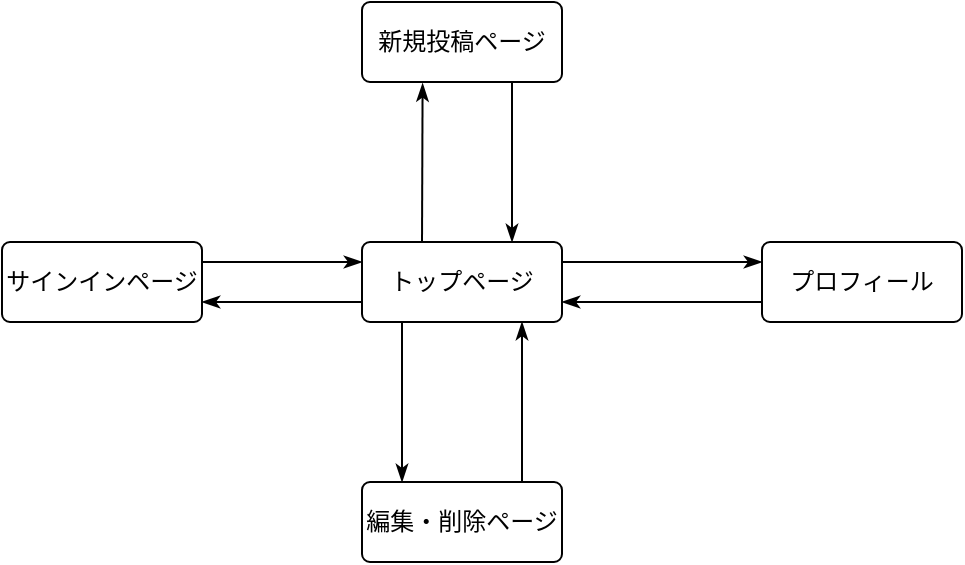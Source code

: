 <mxfile>
    <diagram id="LHlnfKBOKUG1vg3ZCwya" name="ページ2">
        <mxGraphModel dx="636" dy="689" grid="1" gridSize="10" guides="1" tooltips="1" connect="1" arrows="1" fold="1" page="1" pageScale="1" pageWidth="827" pageHeight="1169" math="0" shadow="0">
            <root>
                <mxCell id="0"/>
                <mxCell id="1" parent="0"/>
                <mxCell id="aM3_J60MkiPRGD_GQdW7-1" value="トップページ" style="rounded=1;arcSize=10;whiteSpace=wrap;html=1;align=center;" parent="1" vertex="1">
                    <mxGeometry x="230" y="230" width="100" height="40" as="geometry"/>
                </mxCell>
                <mxCell id="aM3_J60MkiPRGD_GQdW7-2" value="新規投稿ページ" style="rounded=1;arcSize=10;whiteSpace=wrap;html=1;align=center;" parent="1" vertex="1">
                    <mxGeometry x="230" y="110" width="100" height="40" as="geometry"/>
                </mxCell>
                <mxCell id="aM3_J60MkiPRGD_GQdW7-4" value="" style="endArrow=classicThin;html=1;rounded=1;entryX=0.303;entryY=1.018;entryDx=0;entryDy=0;entryPerimeter=0;exitX=0.3;exitY=0;exitDx=0;exitDy=0;exitPerimeter=0;startArrow=none;startFill=0;endFill=1;" parent="1" source="aM3_J60MkiPRGD_GQdW7-1" target="aM3_J60MkiPRGD_GQdW7-2" edge="1">
                    <mxGeometry relative="1" as="geometry">
                        <mxPoint x="260" y="220" as="sourcePoint"/>
                        <mxPoint x="380" y="250" as="targetPoint"/>
                    </mxGeometry>
                </mxCell>
                <mxCell id="aM3_J60MkiPRGD_GQdW7-6" style="edgeStyle=none;rounded=1;html=1;entryX=0.75;entryY=1;entryDx=0;entryDy=0;startArrow=classicThin;startFill=1;endArrow=none;endFill=0;exitX=0.75;exitY=0;exitDx=0;exitDy=0;" parent="1" source="aM3_J60MkiPRGD_GQdW7-1" target="aM3_J60MkiPRGD_GQdW7-2" edge="1">
                    <mxGeometry relative="1" as="geometry">
                        <mxPoint x="305" y="220" as="sourcePoint"/>
                    </mxGeometry>
                </mxCell>
                <mxCell id="aM3_J60MkiPRGD_GQdW7-7" value="プロフィール" style="rounded=1;arcSize=10;whiteSpace=wrap;html=1;align=center;" parent="1" vertex="1">
                    <mxGeometry x="430" y="230" width="100" height="40" as="geometry"/>
                </mxCell>
                <mxCell id="aM3_J60MkiPRGD_GQdW7-8" style="edgeStyle=none;rounded=1;html=1;entryX=1;entryY=0.25;entryDx=0;entryDy=0;startArrow=classicThin;startFill=1;endArrow=none;endFill=0;exitX=0;exitY=0.25;exitDx=0;exitDy=0;" parent="1" source="aM3_J60MkiPRGD_GQdW7-7" target="aM3_J60MkiPRGD_GQdW7-1" edge="1">
                    <mxGeometry relative="1" as="geometry">
                        <mxPoint x="380" y="280" as="sourcePoint"/>
                        <mxPoint x="380" y="200" as="targetPoint"/>
                    </mxGeometry>
                </mxCell>
                <mxCell id="aM3_J60MkiPRGD_GQdW7-9" style="edgeStyle=none;rounded=1;html=1;startArrow=classicThin;startFill=1;endArrow=none;endFill=0;exitX=1;exitY=0.75;exitDx=0;exitDy=0;entryX=0;entryY=0.75;entryDx=0;entryDy=0;" parent="1" source="aM3_J60MkiPRGD_GQdW7-1" target="aM3_J60MkiPRGD_GQdW7-7" edge="1">
                    <mxGeometry relative="1" as="geometry">
                        <mxPoint x="440" y="250" as="sourcePoint"/>
                        <mxPoint x="420" y="350" as="targetPoint"/>
                    </mxGeometry>
                </mxCell>
                <mxCell id="aM3_J60MkiPRGD_GQdW7-10" value="サインインページ" style="rounded=1;arcSize=10;whiteSpace=wrap;html=1;align=center;" parent="1" vertex="1">
                    <mxGeometry x="50" y="230" width="100" height="40" as="geometry"/>
                </mxCell>
                <mxCell id="aM3_J60MkiPRGD_GQdW7-11" style="edgeStyle=none;rounded=1;html=1;startArrow=classicThin;startFill=1;endArrow=none;endFill=0;exitX=1;exitY=0.75;exitDx=0;exitDy=0;entryX=0;entryY=0.75;entryDx=0;entryDy=0;" parent="1" target="aM3_J60MkiPRGD_GQdW7-1" edge="1">
                    <mxGeometry relative="1" as="geometry">
                        <mxPoint x="150" y="260" as="sourcePoint"/>
                        <mxPoint x="250" y="260" as="targetPoint"/>
                        <Array as="points">
                            <mxPoint x="180" y="260"/>
                        </Array>
                    </mxGeometry>
                </mxCell>
                <mxCell id="aM3_J60MkiPRGD_GQdW7-12" style="edgeStyle=none;rounded=1;html=1;startArrow=none;startFill=0;endArrow=classicThin;endFill=1;exitX=1;exitY=0.75;exitDx=0;exitDy=0;entryX=0;entryY=0.75;entryDx=0;entryDy=0;" parent="1" edge="1">
                    <mxGeometry relative="1" as="geometry">
                        <mxPoint x="150" y="240" as="sourcePoint"/>
                        <mxPoint x="230" y="240" as="targetPoint"/>
                        <Array as="points"/>
                    </mxGeometry>
                </mxCell>
                <mxCell id="aM3_J60MkiPRGD_GQdW7-13" value="編集・削除ページ" style="rounded=1;arcSize=10;whiteSpace=wrap;html=1;align=center;" parent="1" vertex="1">
                    <mxGeometry x="230" y="350" width="100" height="40" as="geometry"/>
                </mxCell>
                <mxCell id="aM3_J60MkiPRGD_GQdW7-14" style="edgeStyle=none;rounded=1;html=1;entryX=0.75;entryY=1;entryDx=0;entryDy=0;startArrow=classicThin;startFill=1;endArrow=none;endFill=0;exitX=0.75;exitY=0;exitDx=0;exitDy=0;" parent="1" edge="1">
                    <mxGeometry relative="1" as="geometry">
                        <mxPoint x="250" y="350" as="sourcePoint"/>
                        <mxPoint x="250" y="270" as="targetPoint"/>
                        <Array as="points">
                            <mxPoint x="250" y="320"/>
                        </Array>
                    </mxGeometry>
                </mxCell>
                <mxCell id="aM3_J60MkiPRGD_GQdW7-15" style="edgeStyle=none;rounded=1;html=1;entryX=0.75;entryY=1;entryDx=0;entryDy=0;startArrow=none;startFill=0;endArrow=classicThin;endFill=1;exitX=0.75;exitY=0;exitDx=0;exitDy=0;" parent="1" edge="1">
                    <mxGeometry relative="1" as="geometry">
                        <mxPoint x="310" y="350" as="sourcePoint"/>
                        <mxPoint x="310" y="270" as="targetPoint"/>
                        <Array as="points">
                            <mxPoint x="310" y="320"/>
                        </Array>
                    </mxGeometry>
                </mxCell>
            </root>
        </mxGraphModel>
    </diagram>
    <diagram id="x7lOP_PbC50wHRPUyGcJ" name="ページ1">
        <mxGraphModel dx="681" dy="739" grid="1" gridSize="10" guides="1" tooltips="1" connect="1" arrows="1" fold="1" page="1" pageScale="1" pageWidth="827" pageHeight="1169" math="0" shadow="0">
            <root>
                <mxCell id="0"/>
                <mxCell id="1" parent="0"/>
                <mxCell id="2" value="users" style="swimlane;fontStyle=0;childLayout=stackLayout;horizontal=1;startSize=26;horizontalStack=0;resizeParent=1;resizeParentMax=0;resizeLast=0;collapsible=1;marginBottom=0;align=center;fontSize=14;" parent="1" vertex="1">
                    <mxGeometry x="170" y="400" width="190" height="86" as="geometry"/>
                </mxCell>
                <mxCell id="4" value="email" style="text;strokeColor=none;fillColor=none;spacingLeft=4;spacingRight=4;overflow=hidden;rotatable=0;points=[[0,0.5],[1,0.5]];portConstraint=eastwest;fontSize=12;" parent="2" vertex="1">
                    <mxGeometry y="26" width="190" height="30" as="geometry"/>
                </mxCell>
                <mxCell id="5" value="encrypted_password" style="text;strokeColor=none;fillColor=none;spacingLeft=4;spacingRight=4;overflow=hidden;rotatable=0;points=[[0,0.5],[1,0.5]];portConstraint=eastwest;fontSize=12;" parent="2" vertex="1">
                    <mxGeometry y="56" width="190" height="30" as="geometry"/>
                </mxCell>
                <mxCell id="6" value="posts" style="swimlane;fontStyle=0;childLayout=stackLayout;horizontal=1;startSize=26;horizontalStack=0;resizeParent=1;resizeParentMax=0;resizeLast=0;collapsible=1;marginBottom=0;align=center;fontSize=14;" parent="1" vertex="1">
                    <mxGeometry x="480" y="400" width="160" height="112" as="geometry"/>
                </mxCell>
                <mxCell id="7" value="user" style="text;strokeColor=none;fillColor=none;spacingLeft=4;spacingRight=4;overflow=hidden;rotatable=0;points=[[0,0.5],[1,0.5]];portConstraint=eastwest;fontSize=12;" parent="6" vertex="1">
                    <mxGeometry y="26" width="160" height="26" as="geometry"/>
                </mxCell>
                <mxCell id="8" value="workout_details" style="text;strokeColor=none;fillColor=none;spacingLeft=4;spacingRight=4;overflow=hidden;rotatable=0;points=[[0,0.5],[1,0.5]];portConstraint=eastwest;fontSize=12;" parent="6" vertex="1">
                    <mxGeometry y="52" width="160" height="30" as="geometry"/>
                </mxCell>
                <mxCell id="9" value="title" style="text;strokeColor=none;fillColor=none;spacingLeft=4;spacingRight=4;overflow=hidden;rotatable=0;points=[[0,0.5],[1,0.5]];portConstraint=eastwest;fontSize=12;" parent="6" vertex="1">
                    <mxGeometry y="82" width="160" height="30" as="geometry"/>
                </mxCell>
                <mxCell id="11" value="comments" style="swimlane;fontStyle=0;childLayout=stackLayout;horizontal=1;startSize=26;horizontalStack=0;resizeParent=1;resizeParentMax=0;resizeLast=0;collapsible=1;marginBottom=0;align=center;fontSize=14;" parent="1" vertex="1">
                    <mxGeometry x="470" y="160" width="160" height="116" as="geometry"/>
                </mxCell>
                <mxCell id="12" value="user" style="text;strokeColor=none;fillColor=none;spacingLeft=4;spacingRight=4;overflow=hidden;rotatable=0;points=[[0,0.5],[1,0.5]];portConstraint=eastwest;fontSize=12;" parent="11" vertex="1">
                    <mxGeometry y="26" width="160" height="30" as="geometry"/>
                </mxCell>
                <mxCell id="13" value="post" style="text;strokeColor=none;fillColor=none;spacingLeft=4;spacingRight=4;overflow=hidden;rotatable=0;points=[[0,0.5],[1,0.5]];portConstraint=eastwest;fontSize=12;" parent="11" vertex="1">
                    <mxGeometry y="56" width="160" height="30" as="geometry"/>
                </mxCell>
                <mxCell id="14" value="content" style="text;strokeColor=none;fillColor=none;spacingLeft=4;spacingRight=4;overflow=hidden;rotatable=0;points=[[0,0.5],[1,0.5]];portConstraint=eastwest;fontSize=12;" parent="11" vertex="1">
                    <mxGeometry y="86" width="160" height="30" as="geometry"/>
                </mxCell>
                <mxCell id="15" value="profiles" style="swimlane;fontStyle=0;childLayout=stackLayout;horizontal=1;startSize=26;horizontalStack=0;resizeParent=1;resizeParentMax=0;resizeLast=0;collapsible=1;marginBottom=0;align=center;fontSize=14;" parent="1" vertex="1">
                    <mxGeometry x="170" y="570" width="160" height="112" as="geometry"/>
                </mxCell>
                <mxCell id="16" value="user" style="text;strokeColor=none;fillColor=none;spacingLeft=4;spacingRight=4;overflow=hidden;rotatable=0;points=[[0,0.5],[1,0.5]];portConstraint=eastwest;fontSize=12;" parent="15" vertex="1">
                    <mxGeometry y="26" width="160" height="26" as="geometry"/>
                </mxCell>
                <mxCell id="17" value="gole" style="text;strokeColor=none;fillColor=none;spacingLeft=4;spacingRight=4;overflow=hidden;rotatable=0;points=[[0,0.5],[1,0.5]];portConstraint=eastwest;fontSize=12;" parent="15" vertex="1">
                    <mxGeometry y="52" width="160" height="30" as="geometry"/>
                </mxCell>
                <mxCell id="18" value="username" style="text;strokeColor=none;fillColor=none;spacingLeft=4;spacingRight=4;overflow=hidden;rotatable=0;points=[[0,0.5],[1,0.5]];portConstraint=eastwest;fontSize=12;" parent="15" vertex="1">
                    <mxGeometry y="82" width="160" height="30" as="geometry"/>
                </mxCell>
                <mxCell id="19" value="" style="endArrow=ERone;html=1;rounded=0;horizontal=0;startArrow=ERoneToMany;startFill=0;endFill=0;" parent="1" edge="1">
                    <mxGeometry relative="1" as="geometry">
                        <mxPoint x="480" y="450" as="sourcePoint"/>
                        <mxPoint x="360" y="450" as="targetPoint"/>
                    </mxGeometry>
                </mxCell>
                <mxCell id="21" value="" style="endArrow=ERone;html=1;rounded=0;exitX=0.546;exitY=1.039;exitDx=0;exitDy=0;exitPerimeter=0;startArrow=ERmany;startFill=0;endFill=0;" parent="1" source="14" target="6" edge="1">
                    <mxGeometry relative="1" as="geometry">
                        <mxPoint x="460" y="340" as="sourcePoint"/>
                        <mxPoint x="620" y="340" as="targetPoint"/>
                        <Array as="points"/>
                    </mxGeometry>
                </mxCell>
                <mxCell id="26" value="" style="endArrow=ERone;html=1;rounded=0;startArrow=ERone;startFill=0;entryX=0.5;entryY=0;entryDx=0;entryDy=0;endFill=0;" parent="1" target="15" edge="1">
                    <mxGeometry relative="1" as="geometry">
                        <mxPoint x="250" y="490" as="sourcePoint"/>
                        <mxPoint x="250" y="560" as="targetPoint"/>
                    </mxGeometry>
                </mxCell>
            </root>
        </mxGraphModel>
    </diagram>
</mxfile>
